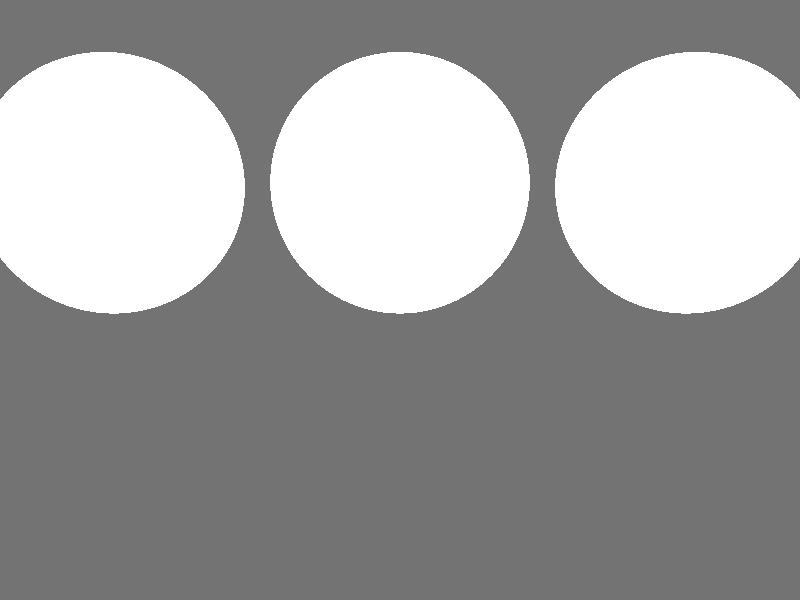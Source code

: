 // Persistence Of Vision raytracer version 3.0 sample file.
// Iridescence wavelength example

#version 3.0
global_settings { assumed_gamma 2.2 }

#include "colors.inc"
#include "textures.inc"
#include "shapes.inc"

// Vary the iridescence wavelengths for custom effects
global_settings {
//    irid_wavelength rgb <.25, .18, .14>   // POV-Ray default
//    irid_wavelength rgb <.70, .52, .48>
    irid_wavelength rgb <.10, .20, .40>
}

camera {
  location <0, 1.5, -3>
  direction <0, 0, 1.5>
  right <1.3333, 0, 0>
  look_at <0, 0, 0>
}
light_source { < 15, 15, -25> colour Gray90 }

plane { y,0
    pigment { Gray45 }
    finish {
        ambient 0.2
        diffuse 0.2
        irid {0.5          // contribution to overall color
          thickness 1.2    // affects frequency, or "busy-ness"
          turbulence 1     // Variance in film thickness
        }
    }

}

sphere { <0,0, 0>, 0.45
    pigment { White }
    finish {
        Shiny
        diffuse 0.2
        irid {0.25 thickness 1 turbulence 0.75}
    }
    translate <-1, 0.45, 0>
}
sphere { <0,0, 0>, 0.45
    pigment { White }
    finish {
        Shiny
        diffuse 0.2
        irid {0.5 thickness 1 turbulence 0.75}
    }
    translate <0, 0.45, 0>
}
sphere { <0,0, 0>, 0.45
    pigment { White }
    finish {
        Shiny
        diffuse 0.2
        irid  {0.75 thickness 1 turbulence 0.75}
    }
    translate <1, 0.45, 0>
}

